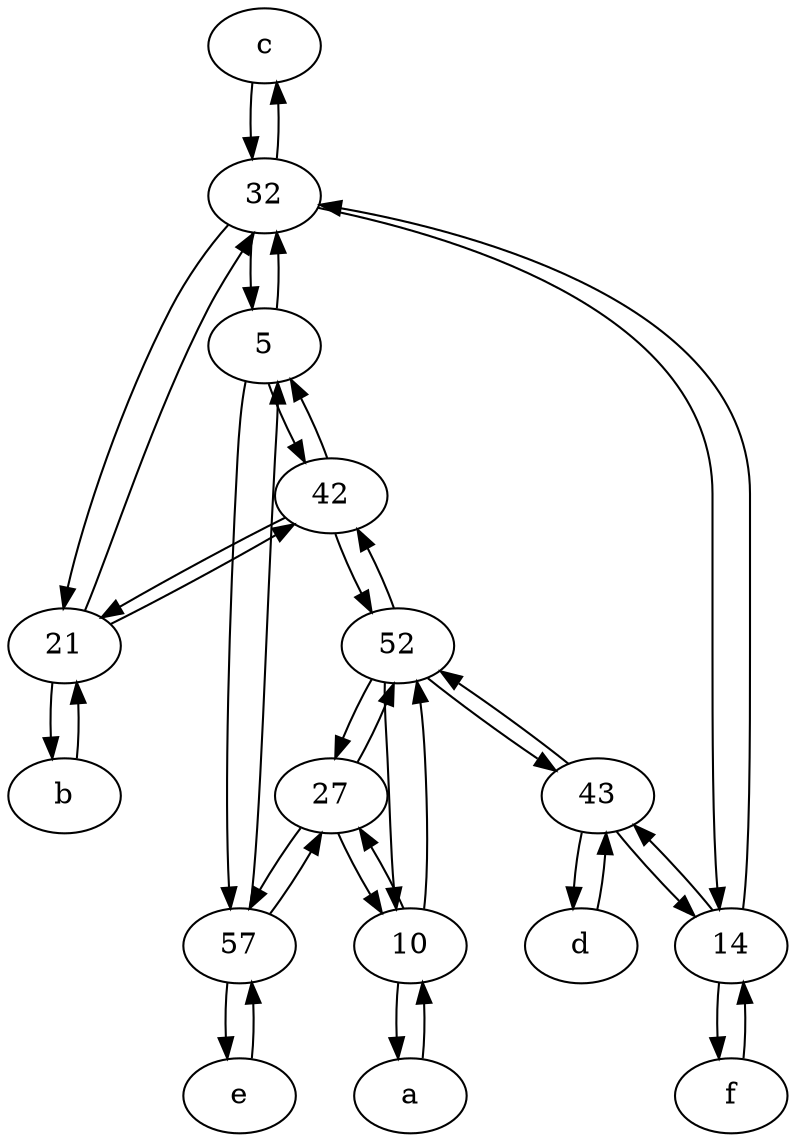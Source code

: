 digraph  {
	c [pos="20,10!"];
	43;
	21;
	32;
	57;
	14;
	27;
	42;
	b [pos="50,20!"];
	f [pos="15,45!"];
	5;
	52;
	d [pos="20,30!"];
	10;
	a [pos="40,10!"];
	e [pos="30,50!"];
	10 -> 27;
	a -> 10;
	57 -> e;
	27 -> 52;
	10 -> a;
	52 -> 42;
	42 -> 21;
	42 -> 52;
	43 -> 52;
	f -> 14;
	10 -> 52;
	32 -> 14;
	21 -> 32;
	52 -> 27;
	21 -> 42;
	57 -> 5;
	c -> 32;
	14 -> 43;
	5 -> 32;
	52 -> 10;
	32 -> 21;
	43 -> 14;
	5 -> 57;
	32 -> c;
	21 -> b;
	32 -> 5;
	27 -> 10;
	57 -> 27;
	27 -> 57;
	14 -> 32;
	5 -> 42;
	52 -> 43;
	43 -> d;
	b -> 21;
	14 -> f;
	e -> 57;
	d -> 43;
	42 -> 5;

	}
